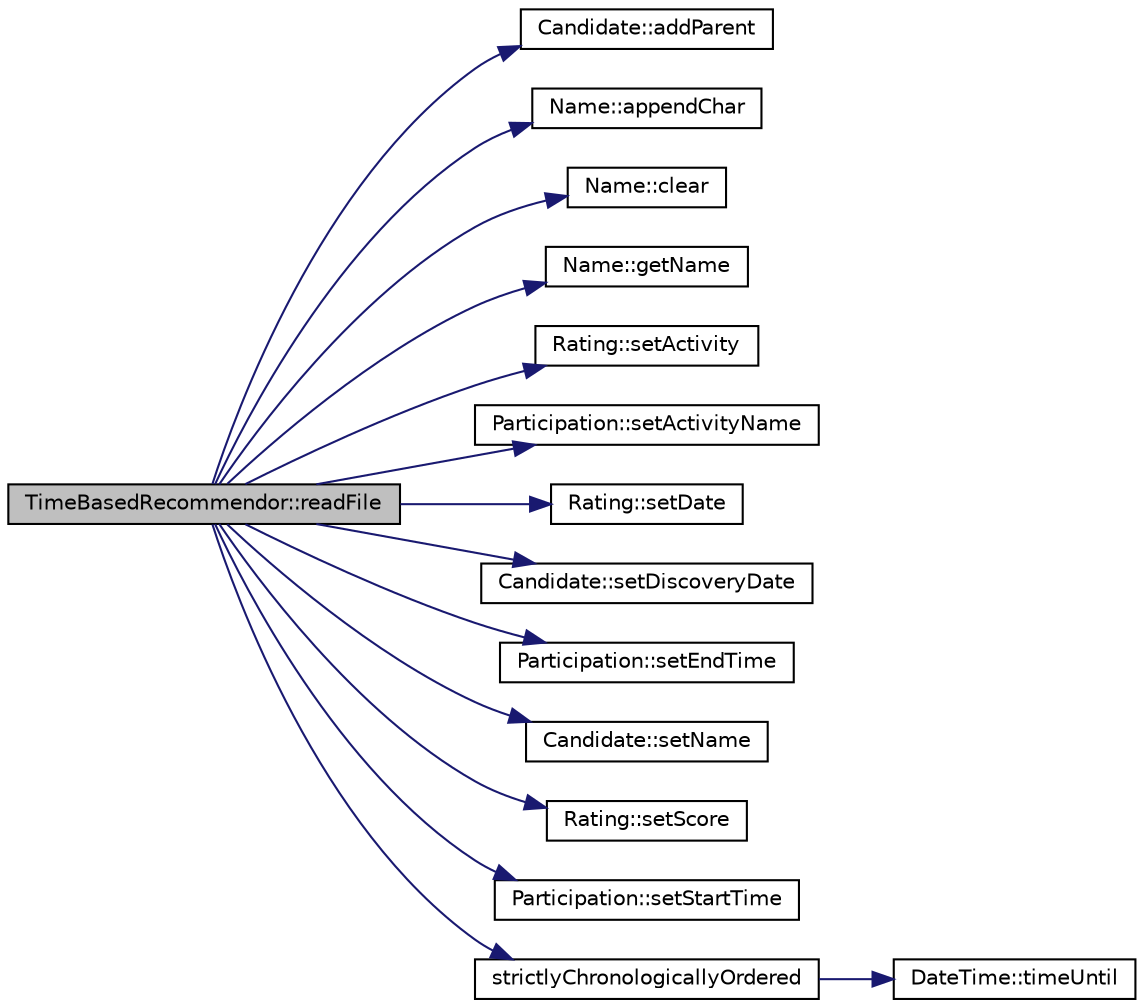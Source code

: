 digraph G
{
  edge [fontname="Helvetica",fontsize="10",labelfontname="Helvetica",labelfontsize="10"];
  node [fontname="Helvetica",fontsize="10",shape=record];
  rankdir=LR;
  Node1 [label="TimeBasedRecommendor::readFile",height=0.2,width=0.4,color="black", fillcolor="grey75", style="filled" fontcolor="black"];
  Node1 -> Node2 [color="midnightblue",fontsize="10",style="solid",fontname="Helvetica"];
  Node2 [label="Candidate::addParent",height=0.2,width=0.4,color="black", fillcolor="white", style="filled",URL="$class_candidate.html#ab23bc1e9d03ff232fb8c7fefc9125dd4"];
  Node1 -> Node3 [color="midnightblue",fontsize="10",style="solid",fontname="Helvetica"];
  Node3 [label="Name::appendChar",height=0.2,width=0.4,color="black", fillcolor="white", style="filled",URL="$class_name.html#a0a4de4b0cc47f09bd8fcd5e5812e8114"];
  Node1 -> Node4 [color="midnightblue",fontsize="10",style="solid",fontname="Helvetica"];
  Node4 [label="Name::clear",height=0.2,width=0.4,color="black", fillcolor="white", style="filled",URL="$class_name.html#a108852642cef1933c69cb18008811ace"];
  Node1 -> Node5 [color="midnightblue",fontsize="10",style="solid",fontname="Helvetica"];
  Node5 [label="Name::getName",height=0.2,width=0.4,color="black", fillcolor="white", style="filled",URL="$class_name.html#a682cfb74eeeeb986197600ad1bb98744"];
  Node1 -> Node6 [color="midnightblue",fontsize="10",style="solid",fontname="Helvetica"];
  Node6 [label="Rating::setActivity",height=0.2,width=0.4,color="black", fillcolor="white", style="filled",URL="$class_rating.html#abf1d98a192734ebee5941dc8efc525e6"];
  Node1 -> Node7 [color="midnightblue",fontsize="10",style="solid",fontname="Helvetica"];
  Node7 [label="Participation::setActivityName",height=0.2,width=0.4,color="black", fillcolor="white", style="filled",URL="$class_participation.html#a4960f3c0d81a387716ba14746d31d20c"];
  Node1 -> Node8 [color="midnightblue",fontsize="10",style="solid",fontname="Helvetica"];
  Node8 [label="Rating::setDate",height=0.2,width=0.4,color="black", fillcolor="white", style="filled",URL="$class_rating.html#ab2190f25fd764a99ba5b1fd70abcc3f1"];
  Node1 -> Node9 [color="midnightblue",fontsize="10",style="solid",fontname="Helvetica"];
  Node9 [label="Candidate::setDiscoveryDate",height=0.2,width=0.4,color="black", fillcolor="white", style="filled",URL="$class_candidate.html#a2c528bf4d9e7be088d3d22ee04230712"];
  Node1 -> Node10 [color="midnightblue",fontsize="10",style="solid",fontname="Helvetica"];
  Node10 [label="Participation::setEndTime",height=0.2,width=0.4,color="black", fillcolor="white", style="filled",URL="$class_participation.html#a1c9e9a603bb08fa845d4ad5ee9b0522f"];
  Node1 -> Node11 [color="midnightblue",fontsize="10",style="solid",fontname="Helvetica"];
  Node11 [label="Candidate::setName",height=0.2,width=0.4,color="black", fillcolor="white", style="filled",URL="$class_candidate.html#a73181197dd3835653b2a13ae34427b14"];
  Node1 -> Node12 [color="midnightblue",fontsize="10",style="solid",fontname="Helvetica"];
  Node12 [label="Rating::setScore",height=0.2,width=0.4,color="black", fillcolor="white", style="filled",URL="$class_rating.html#a76b9736ee9394dbe034cbe401ba847ca"];
  Node1 -> Node13 [color="midnightblue",fontsize="10",style="solid",fontname="Helvetica"];
  Node13 [label="Participation::setStartTime",height=0.2,width=0.4,color="black", fillcolor="white", style="filled",URL="$class_participation.html#a8a16ca47875f43774983e08ae5b3e068"];
  Node1 -> Node14 [color="midnightblue",fontsize="10",style="solid",fontname="Helvetica"];
  Node14 [label="strictlyChronologicallyOrdered",height=0.2,width=0.4,color="black", fillcolor="white", style="filled",URL="$_date_time_8cpp.html#a5a147ca41ccd908973aed68c859f8977"];
  Node14 -> Node15 [color="midnightblue",fontsize="10",style="solid",fontname="Helvetica"];
  Node15 [label="DateTime::timeUntil",height=0.2,width=0.4,color="black", fillcolor="white", style="filled",URL="$class_date_time.html#a7425ac1c6a4912d5ef46c8df1cc0cea2"];
}
